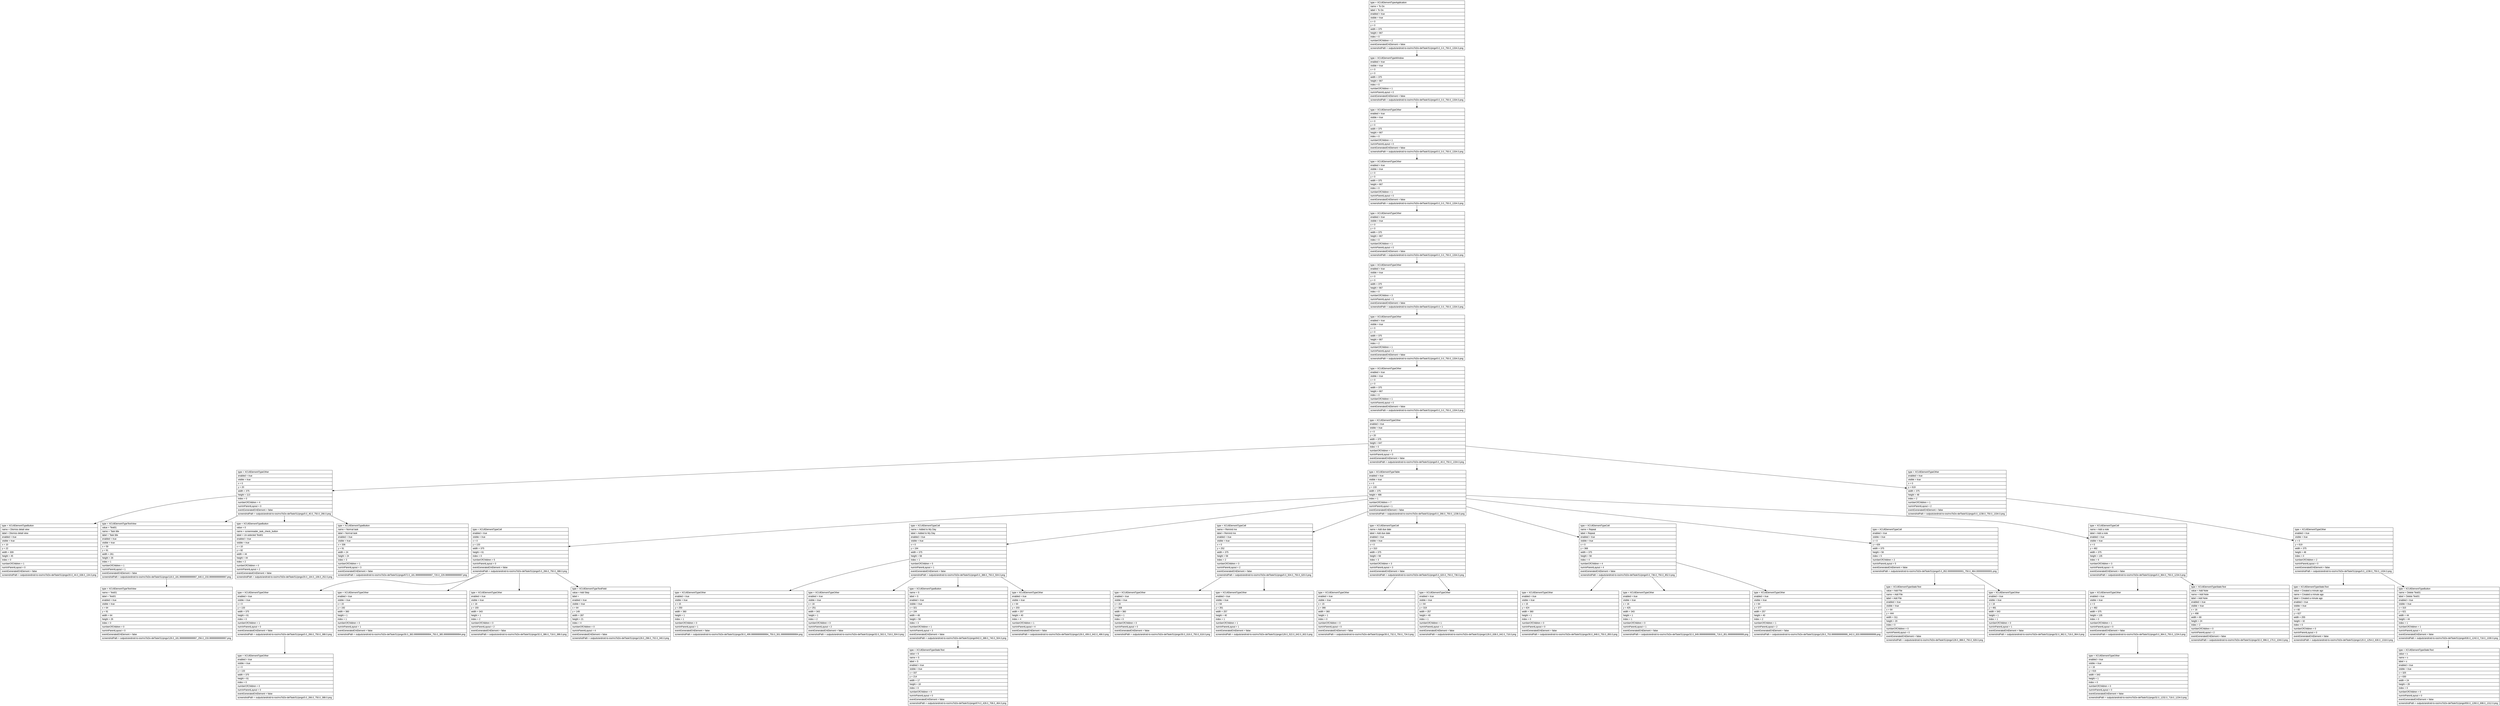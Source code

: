 digraph Layout {

	node [shape=record fontname=Arial];

	0	[label="{type = XCUIElementTypeApplication\l|name = To Do\l|label = To Do\l|enabled = true\l|visible = true\l|x = 0\l|y = 0\l|width = 375\l|height = 667\l|index = 0\l|numberOfChildren = 2\l|eventGeneratedOnElement = false \l|screenshotPath = outputs/android-to-ios/msToDo-delTask/S1/pngs/0.0_0.0_750.0_1334.0.png\l}"]
	1	[label="{type = XCUIElementTypeWindow\l|enabled = true\l|visible = true\l|x = 0\l|y = 0\l|width = 375\l|height = 667\l|index = 0\l|numberOfChildren = 1\l|numInParentLayout = 0\l|eventGeneratedOnElement = false \l|screenshotPath = outputs/android-to-ios/msToDo-delTask/S1/pngs/0.0_0.0_750.0_1334.0.png\l}"]
	2	[label="{type = XCUIElementTypeOther\l|enabled = true\l|visible = true\l|x = 0\l|y = 0\l|width = 375\l|height = 667\l|index = 0\l|numberOfChildren = 1\l|numInParentLayout = 0\l|eventGeneratedOnElement = false \l|screenshotPath = outputs/android-to-ios/msToDo-delTask/S1/pngs/0.0_0.0_750.0_1334.0.png\l}"]
	3	[label="{type = XCUIElementTypeOther\l|enabled = true\l|visible = true\l|x = 0\l|y = 0\l|width = 375\l|height = 667\l|index = 0\l|numberOfChildren = 1\l|numInParentLayout = 0\l|eventGeneratedOnElement = false \l|screenshotPath = outputs/android-to-ios/msToDo-delTask/S1/pngs/0.0_0.0_750.0_1334.0.png\l}"]
	4	[label="{type = XCUIElementTypeOther\l|enabled = true\l|visible = true\l|x = 0\l|y = 0\l|width = 375\l|height = 667\l|index = 0\l|numberOfChildren = 1\l|numInParentLayout = 0\l|eventGeneratedOnElement = false \l|screenshotPath = outputs/android-to-ios/msToDo-delTask/S1/pngs/0.0_0.0_750.0_1334.0.png\l}"]
	5	[label="{type = XCUIElementTypeOther\l|enabled = true\l|visible = true\l|x = 0\l|y = 0\l|width = 375\l|height = 667\l|index = 0\l|numberOfChildren = 3\l|numInParentLayout = 0\l|eventGeneratedOnElement = false \l|screenshotPath = outputs/android-to-ios/msToDo-delTask/S1/pngs/0.0_0.0_750.0_1334.0.png\l}"]
	6	[label="{type = XCUIElementTypeOther\l|enabled = true\l|visible = true\l|x = 0\l|y = 0\l|width = 375\l|height = 667\l|index = 2\l|numberOfChildren = 1\l|numInParentLayout = 2\l|eventGeneratedOnElement = false \l|screenshotPath = outputs/android-to-ios/msToDo-delTask/S1/pngs/0.0_0.0_750.0_1334.0.png\l}"]
	7	[label="{type = XCUIElementTypeOther\l|enabled = true\l|visible = true\l|x = 0\l|y = 0\l|width = 375\l|height = 667\l|index = 0\l|numberOfChildren = 1\l|numInParentLayout = 0\l|eventGeneratedOnElement = false \l|screenshotPath = outputs/android-to-ios/msToDo-delTask/S1/pngs/0.0_0.0_750.0_1334.0.png\l}"]
	8	[label="{type = XCUIElementTypeOther\l|enabled = true\l|visible = true\l|x = 0\l|y = 20\l|width = 375\l|height = 647\l|index = 0\l|numberOfChildren = 3\l|numInParentLayout = 0\l|eventGeneratedOnElement = false \l|screenshotPath = outputs/android-to-ios/msToDo-delTask/S1/pngs/0.0_40.0_750.0_1334.0.png\l}"]
	9	[label="{type = XCUIElementTypeOther\l|enabled = true\l|visible = true\l|x = 0\l|y = 20\l|width = 375\l|height = 113\l|index = 0\l|numberOfChildren = 4\l|numInParentLayout = 0\l|eventGeneratedOnElement = false \l|screenshotPath = outputs/android-to-ios/msToDo-delTask/S1/pngs/0.0_40.0_750.0_266.0.png\l}"]
	10	[label="{type = XCUIElementTypeTable\l|enabled = true\l|visible = true\l|x = 0\l|y = 133\l|width = 375\l|height = 486\l|index = 1\l|numberOfChildren = 7\l|numInParentLayout = 1\l|eventGeneratedOnElement = false \l|screenshotPath = outputs/android-to-ios/msToDo-delTask/S1/pngs/0.0_266.0_750.0_1238.0.png\l}"]
	11	[label="{type = XCUIElementTypeOther\l|enabled = true\l|visible = true\l|x = 0\l|y = 619\l|width = 375\l|height = 48\l|index = 2\l|numberOfChildren = 1\l|numInParentLayout = 2\l|eventGeneratedOnElement = false \l|screenshotPath = outputs/android-to-ios/msToDo-delTask/S1/pngs/0.0_1238.0_750.0_1334.0.png\l}"]
	12	[label="{type = XCUIElementTypeButton\l|name = Dismiss detail view\l|label = Dismiss detail view\l|enabled = true\l|visible = true\l|x = 10\l|y = 22\l|width = 309\l|height = 45\l|index = 0\l|numberOfChildren = 1\l|numInParentLayout = 0\l|eventGeneratedOnElement = false \l|screenshotPath = outputs/android-to-ios/msToDo-delTask/S1/pngs/20.0_44.0_638.0_134.0.png\l}"]
	13	[label="{type = XCUIElementTypeTextView\l|value = Test01\l|name = Task title\l|label = Task title\l|enabled = true\l|visible = true\l|x = 59\l|y = 91\l|width = 261\l|height = 26\l|index = 1\l|numberOfChildren = 1\l|numInParentLayout = 1\l|eventGeneratedOnElement = false \l|screenshotPath = outputs/android-to-ios/msToDo-delTask/S1/pngs/118.0_181.99999999999997_640.0_233.99999999999997.png\l}"]
	14	[label="{type = XCUIElementTypeButton\l|value = 0\l|name = screenreader_task_check_button\l|label = Un-selected Test01\l|enabled = true\l|visible = true\l|x = 10\l|y = 82\l|width = 44\l|height = 44\l|index = 2\l|numberOfChildren = 0\l|numInParentLayout = 2\l|eventGeneratedOnElement = false \l|screenshotPath = outputs/android-to-ios/msToDo-delTask/S1/pngs/20.0_164.0_108.0_252.0.png\l}"]
	15	[label="{type = XCUIElementTypeButton\l|name = Normal task\l|label = Normal task\l|enabled = true\l|visible = true\l|x = 336\l|y = 91\l|width = 24\l|height = 24\l|index = 3\l|numberOfChildren = 1\l|numInParentLayout = 3\l|eventGeneratedOnElement = false \l|screenshotPath = outputs/android-to-ios/msToDo-delTask/S1/pngs/672.0_181.99999999999997_720.0_229.99999999999997.png\l}"]
	16	[label="{type = XCUIElementTypeCell\l|enabled = true\l|visible = true\l|x = 0\l|y = 133\l|width = 375\l|height = 61\l|index = 0\l|numberOfChildren = 5\l|numInParentLayout = 0\l|eventGeneratedOnElement = false \l|screenshotPath = outputs/android-to-ios/msToDo-delTask/S1/pngs/0.0_266.0_750.0_388.0.png\l}"]
	17	[label="{type = XCUIElementTypeCell\l|name = Added to My Day\l|label = Added to My Day\l|enabled = true\l|visible = true\l|x = 0\l|y = 194\l|width = 375\l|height = 58\l|index = 1\l|numberOfChildren = 5\l|numInParentLayout = 1\l|eventGeneratedOnElement = false \l|screenshotPath = outputs/android-to-ios/msToDo-delTask/S1/pngs/0.0_388.0_750.0_504.0.png\l}"]
	18	[label="{type = XCUIElementTypeCell\l|name = Remind me\l|label = Remind me\l|enabled = true\l|visible = true\l|x = 0\l|y = 252\l|width = 375\l|height = 58\l|index = 2\l|numberOfChildren = 3\l|numInParentLayout = 2\l|eventGeneratedOnElement = false \l|screenshotPath = outputs/android-to-ios/msToDo-delTask/S1/pngs/0.0_504.0_750.0_620.0.png\l}"]
	19	[label="{type = XCUIElementTypeCell\l|name = Add due date\l|label = Add due date\l|enabled = true\l|visible = true\l|x = 0\l|y = 310\l|width = 375\l|height = 58\l|index = 3\l|numberOfChildren = 3\l|numInParentLayout = 3\l|eventGeneratedOnElement = false \l|screenshotPath = outputs/android-to-ios/msToDo-delTask/S1/pngs/0.0_620.0_750.0_736.0.png\l}"]
	20	[label="{type = XCUIElementTypeCell\l|name = Repeat\l|label = Repeat\l|enabled = true\l|visible = true\l|x = 0\l|y = 368\l|width = 375\l|height = 58\l|index = 4\l|numberOfChildren = 4\l|numInParentLayout = 4\l|eventGeneratedOnElement = false \l|screenshotPath = outputs/android-to-ios/msToDo-delTask/S1/pngs/0.0_736.0_750.0_852.0.png\l}"]
	21	[label="{type = XCUIElementTypeCell\l|enabled = true\l|visible = true\l|x = 0\l|y = 426\l|width = 375\l|height = 56\l|index = 5\l|numberOfChildren = 2\l|numInParentLayout = 5\l|eventGeneratedOnElement = false \l|screenshotPath = outputs/android-to-ios/msToDo-delTask/S1/pngs/0.0_852.0000000000001_750.0_964.0000000000001.png\l}"]
	22	[label="{type = XCUIElementTypeCell\l|name = Add a note\l|label = Add a note\l|enabled = true\l|visible = true\l|x = 0\l|y = 482\l|width = 375\l|height = 135\l|index = 6\l|numberOfChildren = 3\l|numInParentLayout = 6\l|eventGeneratedOnElement = false \l|screenshotPath = outputs/android-to-ios/msToDo-delTask/S1/pngs/0.0_964.0_750.0_1234.0.png\l}"]
	23	[label="{type = XCUIElementTypeOther\l|enabled = true\l|visible = true\l|x = 0\l|y = 619\l|width = 375\l|height = 48\l|index = 0\l|numberOfChildren = 2\l|numInParentLayout = 0\l|eventGeneratedOnElement = false \l|screenshotPath = outputs/android-to-ios/msToDo-delTask/S1/pngs/0.0_1238.0_750.0_1334.0.png\l}"]
	24	[label="{type = XCUIElementTypeTextView\l|name = Test01\l|label = Test01\l|enabled = true\l|visible = true\l|x = 64\l|y = 91\l|width = 64\l|height = 26\l|index = 0\l|numberOfChildren = 0\l|numInParentLayout = 0\l|eventGeneratedOnElement = false \l|screenshotPath = outputs/android-to-ios/msToDo-delTask/S1/pngs/128.0_181.99999999999997_256.0_233.99999999999997.png\l}"]
	25	[label="{type = XCUIElementTypeOther\l|enabled = true\l|visible = true\l|x = 0\l|y = 133\l|width = 375\l|height = 61\l|index = 0\l|numberOfChildren = 1\l|numInParentLayout = 0\l|eventGeneratedOnElement = false \l|screenshotPath = outputs/android-to-ios/msToDo-delTask/S1/pngs/0.0_266.0_750.0_388.0.png\l}"]
	26	[label="{type = XCUIElementTypeOther\l|enabled = true\l|visible = true\l|x = 15\l|y = 192\l|width = 360\l|height = 1\l|index = 1\l|numberOfChildren = 0\l|numInParentLayout = 1\l|eventGeneratedOnElement = false \l|screenshotPath = outputs/android-to-ios/msToDo-delTask/S1/pngs/30.0_383.99999999999994_750.0_385.99999999999994.png\l}"]
	27	[label="{type = XCUIElementTypeOther\l|enabled = true\l|visible = true\l|x = 16\l|y = 193\l|width = 343\l|height = 1\l|index = 2\l|numberOfChildren = 0\l|numInParentLayout = 2\l|eventGeneratedOnElement = false \l|screenshotPath = outputs/android-to-ios/msToDo-delTask/S1/pngs/32.0_386.0_718.0_388.0.png\l}"]
	28	[label="{type = XCUIElementTypeTextField\l|value = Add Step\l|label = \l|enabled = true\l|visible = true\l|x = 64\l|y = 149\l|width = 287\l|height = 21\l|index = 4\l|numberOfChildren = 0\l|numInParentLayout = 4\l|eventGeneratedOnElement = false \l|screenshotPath = outputs/android-to-ios/msToDo-delTask/S1/pngs/128.0_298.0_702.0_340.0.png\l}"]
	29	[label="{type = XCUIElementTypeOther\l|enabled = true\l|visible = true\l|x = 15\l|y = 250\l|width = 360\l|height = 1\l|index = 1\l|numberOfChildren = 0\l|numInParentLayout = 1\l|eventGeneratedOnElement = false \l|screenshotPath = outputs/android-to-ios/msToDo-delTask/S1/pngs/30.0_499.99999999999994_750.0_501.99999999999994.png\l}"]
	30	[label="{type = XCUIElementTypeOther\l|enabled = true\l|visible = true\l|x = 16\l|y = 251\l|width = 343\l|height = 1\l|index = 2\l|numberOfChildren = 0\l|numInParentLayout = 2\l|eventGeneratedOnElement = false \l|screenshotPath = outputs/android-to-ios/msToDo-delTask/S1/pngs/32.0_502.0_718.0_504.0.png\l}"]
	31	[label="{type = XCUIElementTypeButton\l|name = S\l|label = S\l|enabled = true\l|visible = true\l|x = 321\l|y = 194\l|width = 49\l|height = 58\l|index = 3\l|numberOfChildren = 1\l|numInParentLayout = 3\l|eventGeneratedOnElement = false \l|screenshotPath = outputs/android-to-ios/msToDo-delTask/S1/pngs/642.0_388.0_740.0_504.0.png\l}"]
	32	[label="{type = XCUIElementTypeOther\l|enabled = true\l|visible = true\l|x = 64\l|y = 203\l|width = 257\l|height = 40\l|index = 4\l|numberOfChildren = 1\l|numInParentLayout = 4\l|eventGeneratedOnElement = false \l|screenshotPath = outputs/android-to-ios/msToDo-delTask/S1/pngs/128.0_406.0_642.0_486.0.png\l}"]
	33	[label="{type = XCUIElementTypeOther\l|enabled = true\l|visible = true\l|x = 15\l|y = 308\l|width = 360\l|height = 1\l|index = 0\l|numberOfChildren = 0\l|numInParentLayout = 0\l|eventGeneratedOnElement = false \l|screenshotPath = outputs/android-to-ios/msToDo-delTask/S1/pngs/30.0_616.0_750.0_618.0.png\l}"]
	34	[label="{type = XCUIElementTypeOther\l|enabled = true\l|visible = true\l|x = 64\l|y = 261\l|width = 257\l|height = 40\l|index = 1\l|numberOfChildren = 1\l|numInParentLayout = 1\l|eventGeneratedOnElement = false \l|screenshotPath = outputs/android-to-ios/msToDo-delTask/S1/pngs/128.0_522.0_642.0_602.0.png\l}"]
	35	[label="{type = XCUIElementTypeOther\l|enabled = true\l|visible = true\l|x = 15\l|y = 366\l|width = 360\l|height = 1\l|index = 0\l|numberOfChildren = 0\l|numInParentLayout = 0\l|eventGeneratedOnElement = false \l|screenshotPath = outputs/android-to-ios/msToDo-delTask/S1/pngs/30.0_732.0_750.0_734.0.png\l}"]
	36	[label="{type = XCUIElementTypeOther\l|enabled = true\l|visible = true\l|x = 64\l|y = 319\l|width = 257\l|height = 40\l|index = 1\l|numberOfChildren = 1\l|numInParentLayout = 1\l|eventGeneratedOnElement = false \l|screenshotPath = outputs/android-to-ios/msToDo-delTask/S1/pngs/128.0_638.0_642.0_718.0.png\l}"]
	37	[label="{type = XCUIElementTypeOther\l|enabled = true\l|visible = true\l|x = 15\l|y = 424\l|width = 360\l|height = 1\l|index = 0\l|numberOfChildren = 0\l|numInParentLayout = 0\l|eventGeneratedOnElement = false \l|screenshotPath = outputs/android-to-ios/msToDo-delTask/S1/pngs/30.0_848.0_750.0_850.0.png\l}"]
	38	[label="{type = XCUIElementTypeOther\l|enabled = true\l|visible = true\l|x = 16\l|y = 425\l|width = 343\l|height = 1\l|index = 1\l|numberOfChildren = 0\l|numInParentLayout = 1\l|eventGeneratedOnElement = false \l|screenshotPath = outputs/android-to-ios/msToDo-delTask/S1/pngs/32.0_849.9999999999999_718.0_851.9999999999999.png\l}"]
	39	[label="{type = XCUIElementTypeOther\l|enabled = true\l|visible = true\l|x = 64\l|y = 377\l|width = 257\l|height = 40\l|index = 2\l|numberOfChildren = 1\l|numInParentLayout = 2\l|eventGeneratedOnElement = false \l|screenshotPath = outputs/android-to-ios/msToDo-delTask/S1/pngs/128.0_753.9999999999999_642.0_833.9999999999999.png\l}"]
	40	[label="{type = XCUIElementTypeStaticText\l|value = Add File\l|name = Add File\l|label = Add File\l|enabled = true\l|visible = true\l|x = 64\l|y = 444\l|width = 311\l|height = 20\l|index = 0\l|numberOfChildren = 0\l|numInParentLayout = 0\l|eventGeneratedOnElement = false \l|screenshotPath = outputs/android-to-ios/msToDo-delTask/S1/pngs/128.0_888.0_750.0_928.0.png\l}"]
	41	[label="{type = XCUIElementTypeOther\l|enabled = true\l|visible = true\l|x = 16\l|y = 481\l|width = 343\l|height = 1\l|index = 1\l|numberOfChildren = 0\l|numInParentLayout = 1\l|eventGeneratedOnElement = false \l|screenshotPath = outputs/android-to-ios/msToDo-delTask/S1/pngs/32.0_962.0_718.0_964.0.png\l}"]
	42	[label="{type = XCUIElementTypeOther\l|enabled = true\l|visible = true\l|x = 0\l|y = 482\l|width = 375\l|height = 135\l|index = 0\l|numberOfChildren = 1\l|numInParentLayout = 0\l|eventGeneratedOnElement = false \l|screenshotPath = outputs/android-to-ios/msToDo-delTask/S1/pngs/0.0_964.0_750.0_1234.0.png\l}"]
	43	[label="{type = XCUIElementTypeStaticText\l|value = Add Note\l|name = Add Note\l|label = Add Note\l|enabled = true\l|visible = true\l|x = 16\l|y = 498\l|width = 69\l|height = 24\l|index = 2\l|numberOfChildren = 0\l|numInParentLayout = 2\l|eventGeneratedOnElement = false \l|screenshotPath = outputs/android-to-ios/msToDo-delTask/S1/pngs/32.0_996.0_170.0_1044.0.png\l}"]
	44	[label="{type = XCUIElementTypeStaticText\l|value = Created a minute ago\l|name = Created a minute ago\l|label = Created a minute ago\l|enabled = true\l|visible = true\l|x = 60\l|y = 627\l|width = 255\l|height = 32\l|index = 0\l|numberOfChildren = 0\l|numInParentLayout = 0\l|eventGeneratedOnElement = false \l|screenshotPath = outputs/android-to-ios/msToDo-delTask/S1/pngs/120.0_1254.0_630.0_1318.0.png\l}"]
	45	[label="{type = XCUIElementTypeButton\l|name = Delete Test01\l|label = Delete Test01\l|enabled = true\l|visible = true\l|x = 315\l|y = 621\l|width = 44\l|height = 44\l|index = 1\l|numberOfChildren = 1\l|numInParentLayout = 1\l|eventGeneratedOnElement = false \l|screenshotPath = outputs/android-to-ios/msToDo-delTask/S1/pngs/630.0_1242.0_718.0_1330.0.png\l}"]
	46	[label="{type = XCUIElementTypeOther\l|enabled = true\l|visible = true\l|x = 0\l|y = 133\l|width = 375\l|height = 61\l|index = 0\l|numberOfChildren = 0\l|numInParentLayout = 0\l|eventGeneratedOnElement = false \l|screenshotPath = outputs/android-to-ios/msToDo-delTask/S1/pngs/0.0_266.0_750.0_388.0.png\l}"]
	47	[label="{type = XCUIElementTypeStaticText\l|value = S\l|name = S\l|label = S\l|enabled = true\l|visible = true\l|x = 337\l|y = 214\l|width = 17\l|height = 18\l|index = 0\l|numberOfChildren = 0\l|numInParentLayout = 0\l|eventGeneratedOnElement = false \l|screenshotPath = outputs/android-to-ios/msToDo-delTask/S1/pngs/674.0_428.0_708.0_464.0.png\l}"]
	48	[label="{type = XCUIElementTypeOther\l|enabled = true\l|visible = true\l|x = 16\l|y = 616\l|width = 343\l|height = 1\l|index = 0\l|numberOfChildren = 0\l|numInParentLayout = 0\l|eventGeneratedOnElement = false \l|screenshotPath = outputs/android-to-ios/msToDo-delTask/S1/pngs/32.0_1232.0_718.0_1234.0.png\l}"]
	49	[label="{type = XCUIElementTypeStaticText\l|value = s\l|name = s\l|label = s\l|enabled = true\l|visible = true\l|x = 325\l|y = 630\l|width = 24\l|height = 26\l|index = 0\l|numberOfChildren = 0\l|numInParentLayout = 0\l|eventGeneratedOnElement = false \l|screenshotPath = outputs/android-to-ios/msToDo-delTask/S1/pngs/650.0_1260.0_698.0_1312.0.png\l}"]


	0 -> 1
	1 -> 2
	2 -> 3
	3 -> 4
	4 -> 5
	5 -> 6
	6 -> 7
	7 -> 8
	8 -> 9
	8 -> 10
	8 -> 11
	9 -> 12
	9 -> 13
	9 -> 14
	9 -> 15
	10 -> 16
	10 -> 17
	10 -> 18
	10 -> 19
	10 -> 20
	10 -> 21
	10 -> 22
	11 -> 23
	13 -> 24
	16 -> 25
	16 -> 26
	16 -> 27
	16 -> 28
	17 -> 29
	17 -> 30
	17 -> 31
	17 -> 32
	18 -> 33
	18 -> 34
	19 -> 35
	19 -> 36
	20 -> 37
	20 -> 38
	20 -> 39
	21 -> 40
	21 -> 41
	22 -> 42
	22 -> 43
	23 -> 44
	23 -> 45
	25 -> 46
	31 -> 47
	42 -> 48
	45 -> 49


}